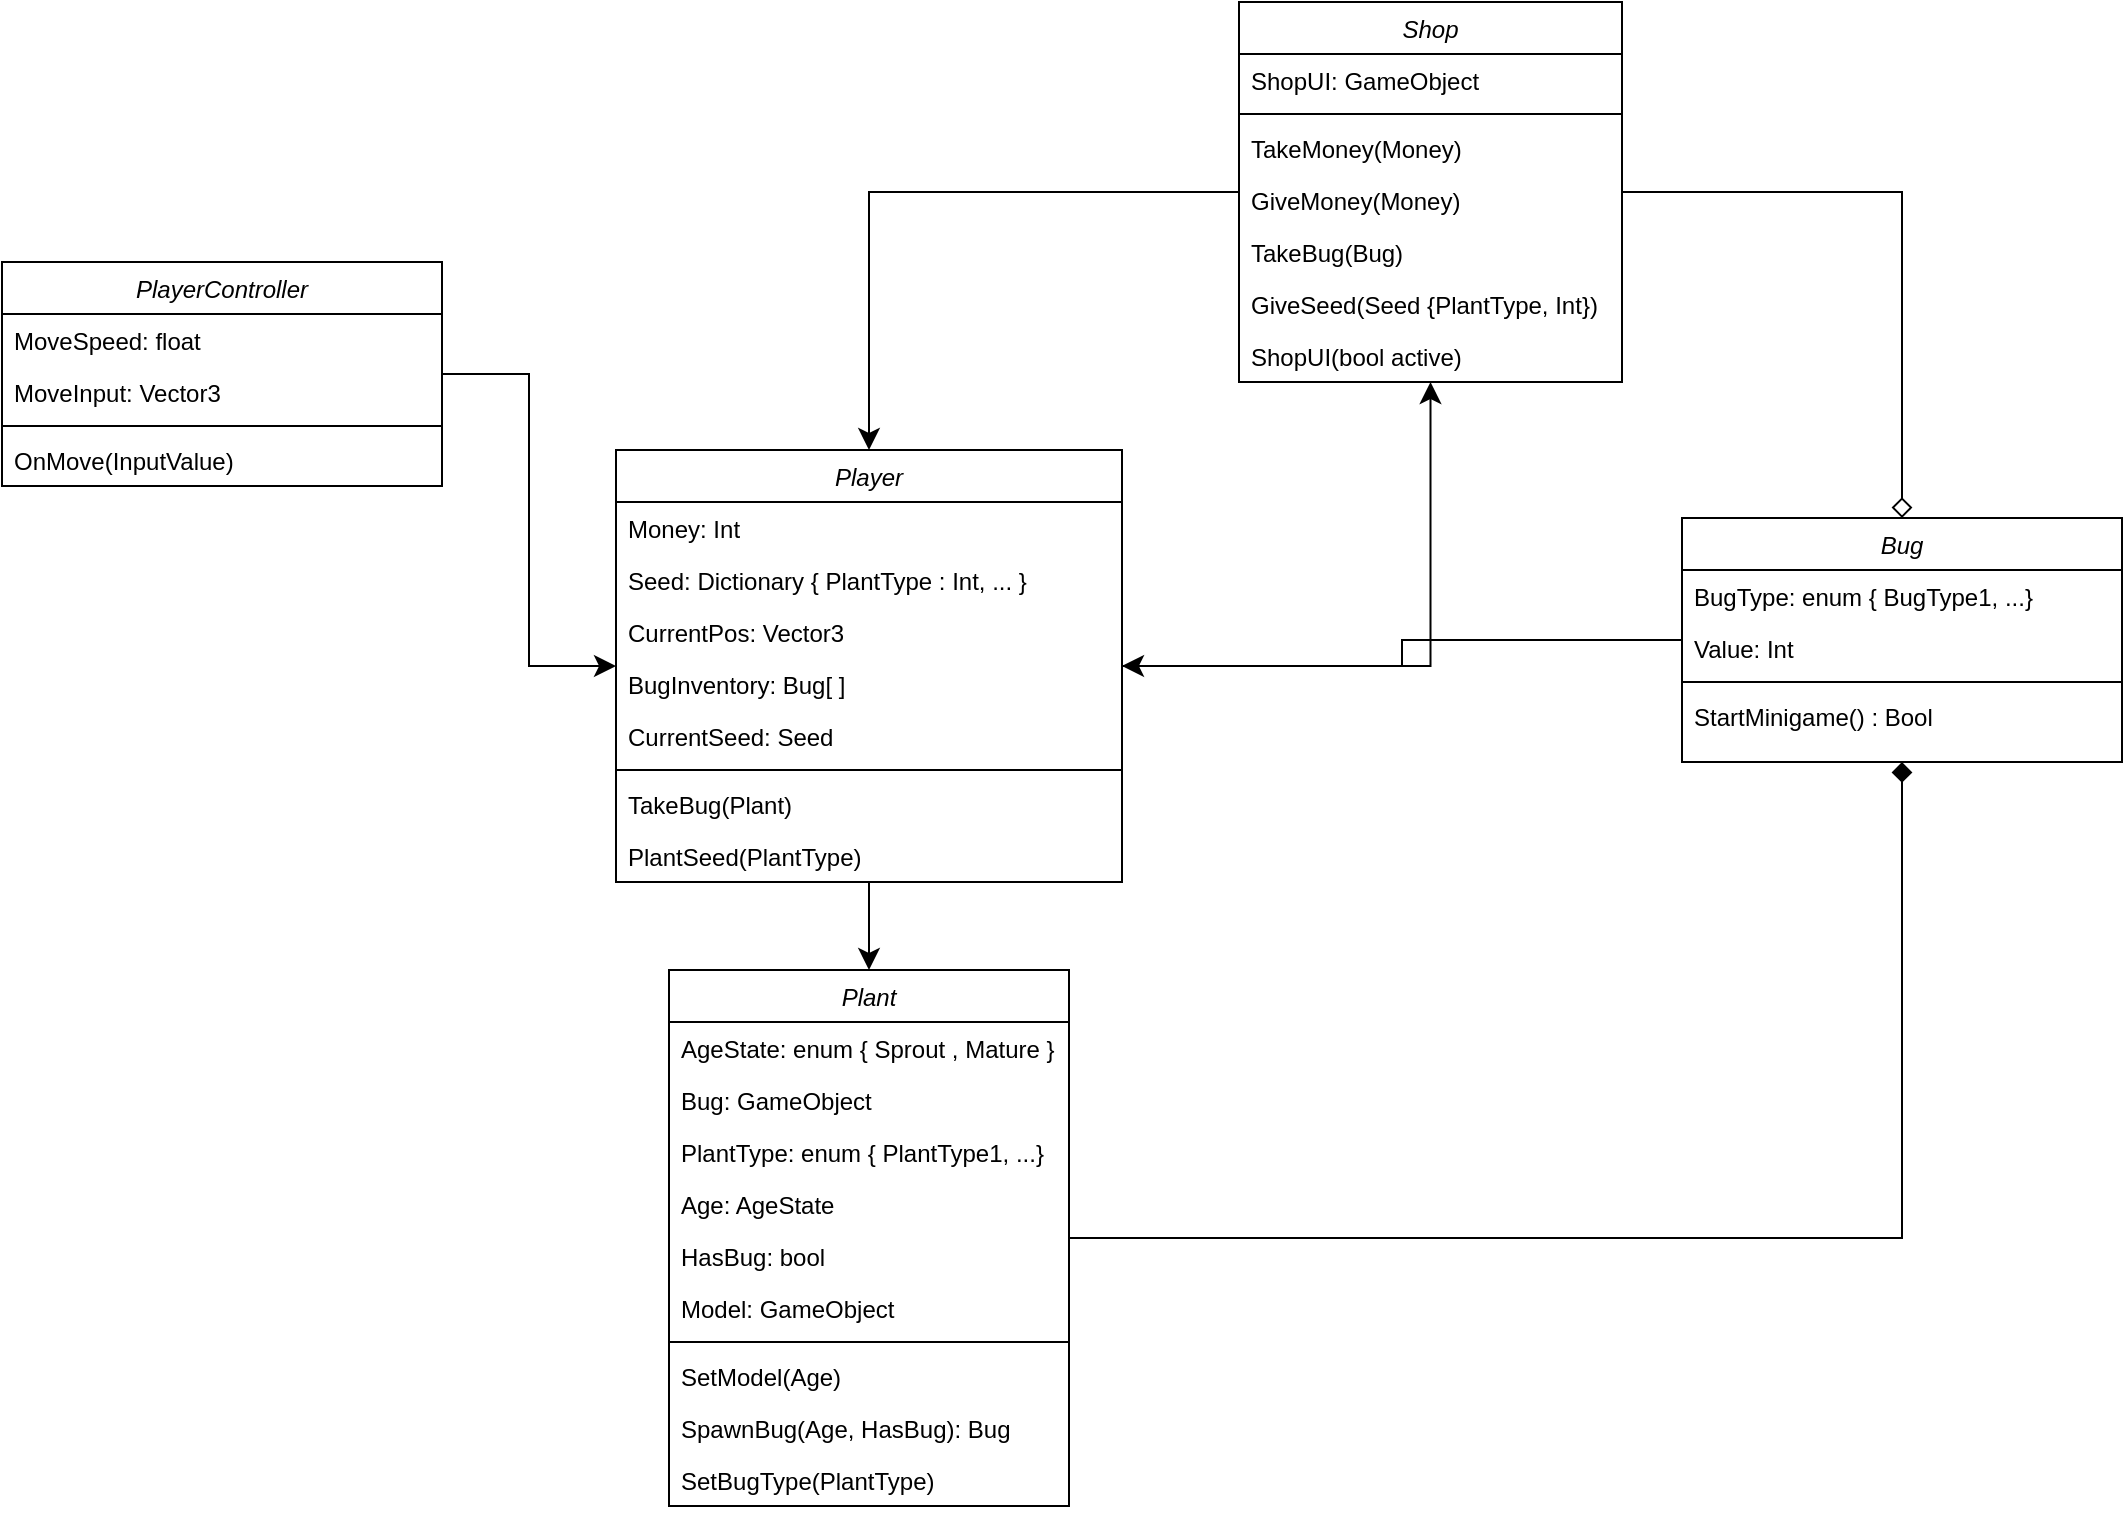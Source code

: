 <mxfile version="26.0.9">
  <diagram id="C5RBs43oDa-KdzZeNtuy" name="Page-1">
    <mxGraphModel dx="819" dy="464" grid="1" gridSize="10" guides="1" tooltips="1" connect="1" arrows="1" fold="1" page="1" pageScale="1" pageWidth="291" pageHeight="413" math="0" shadow="0">
      <root>
        <mxCell id="WIyWlLk6GJQsqaUBKTNV-0" />
        <mxCell id="WIyWlLk6GJQsqaUBKTNV-1" parent="WIyWlLk6GJQsqaUBKTNV-0" />
        <mxCell id="hHNFFYv5F2Lp1DD_lUbn-85" style="edgeStyle=orthogonalEdgeStyle;rounded=0;orthogonalLoop=1;jettySize=auto;html=1;fontSize=12;startSize=8;endSize=8;startArrow=none;startFill=0;endArrow=diamond;endFill=1;" edge="1" parent="WIyWlLk6GJQsqaUBKTNV-1" source="zkfFHV4jXpPFQw0GAbJ--0" target="hHNFFYv5F2Lp1DD_lUbn-11">
          <mxGeometry relative="1" as="geometry" />
        </mxCell>
        <mxCell id="zkfFHV4jXpPFQw0GAbJ--0" value="Plant" style="swimlane;fontStyle=2;align=center;verticalAlign=top;childLayout=stackLayout;horizontal=1;startSize=26;horizontalStack=0;resizeParent=1;resizeLast=0;collapsible=1;marginBottom=0;rounded=0;shadow=0;strokeWidth=1;" parent="WIyWlLk6GJQsqaUBKTNV-1" vertex="1">
          <mxGeometry x="353.5" y="584" width="200" height="268" as="geometry">
            <mxRectangle x="230" y="140" width="160" height="26" as="alternateBounds" />
          </mxGeometry>
        </mxCell>
        <mxCell id="zkfFHV4jXpPFQw0GAbJ--1" value="AgeState: enum { Sprout , Mature }&#xa;&#xa;" style="text;align=left;verticalAlign=top;spacingLeft=4;spacingRight=4;overflow=hidden;rotatable=0;points=[[0,0.5],[1,0.5]];portConstraint=eastwest;" parent="zkfFHV4jXpPFQw0GAbJ--0" vertex="1">
          <mxGeometry y="26" width="200" height="26" as="geometry" />
        </mxCell>
        <mxCell id="hHNFFYv5F2Lp1DD_lUbn-9" value="Bug: GameObject" style="text;align=left;verticalAlign=top;spacingLeft=4;spacingRight=4;overflow=hidden;rotatable=0;points=[[0,0.5],[1,0.5]];portConstraint=eastwest;" vertex="1" parent="zkfFHV4jXpPFQw0GAbJ--0">
          <mxGeometry y="52" width="200" height="26" as="geometry" />
        </mxCell>
        <mxCell id="hHNFFYv5F2Lp1DD_lUbn-37" value="PlantType: enum { PlantType1, ...}" style="text;align=left;verticalAlign=top;spacingLeft=4;spacingRight=4;overflow=hidden;rotatable=0;points=[[0,0.5],[1,0.5]];portConstraint=eastwest;" vertex="1" parent="zkfFHV4jXpPFQw0GAbJ--0">
          <mxGeometry y="78" width="200" height="26" as="geometry" />
        </mxCell>
        <mxCell id="hHNFFYv5F2Lp1DD_lUbn-44" value="Age: AgeState&#xa;&#xa;" style="text;align=left;verticalAlign=top;spacingLeft=4;spacingRight=4;overflow=hidden;rotatable=0;points=[[0,0.5],[1,0.5]];portConstraint=eastwest;" vertex="1" parent="zkfFHV4jXpPFQw0GAbJ--0">
          <mxGeometry y="104" width="200" height="26" as="geometry" />
        </mxCell>
        <mxCell id="hHNFFYv5F2Lp1DD_lUbn-7" value="HasBug: bool" style="text;align=left;verticalAlign=top;spacingLeft=4;spacingRight=4;overflow=hidden;rotatable=0;points=[[0,0.5],[1,0.5]];portConstraint=eastwest;" vertex="1" parent="zkfFHV4jXpPFQw0GAbJ--0">
          <mxGeometry y="130" width="200" height="26" as="geometry" />
        </mxCell>
        <mxCell id="hHNFFYv5F2Lp1DD_lUbn-91" value="Model: GameObject" style="text;align=left;verticalAlign=top;spacingLeft=4;spacingRight=4;overflow=hidden;rotatable=0;points=[[0,0.5],[1,0.5]];portConstraint=eastwest;" vertex="1" parent="zkfFHV4jXpPFQw0GAbJ--0">
          <mxGeometry y="156" width="200" height="26" as="geometry" />
        </mxCell>
        <mxCell id="zkfFHV4jXpPFQw0GAbJ--4" value="" style="line;html=1;strokeWidth=1;align=left;verticalAlign=middle;spacingTop=-1;spacingLeft=3;spacingRight=3;rotatable=0;labelPosition=right;points=[];portConstraint=eastwest;" parent="zkfFHV4jXpPFQw0GAbJ--0" vertex="1">
          <mxGeometry y="182" width="200" height="8" as="geometry" />
        </mxCell>
        <mxCell id="hHNFFYv5F2Lp1DD_lUbn-4" value="SetModel(Age)" style="text;align=left;verticalAlign=top;spacingLeft=4;spacingRight=4;overflow=hidden;rotatable=0;points=[[0,0.5],[1,0.5]];portConstraint=eastwest;" vertex="1" parent="zkfFHV4jXpPFQw0GAbJ--0">
          <mxGeometry y="190" width="200" height="26" as="geometry" />
        </mxCell>
        <mxCell id="hHNFFYv5F2Lp1DD_lUbn-5" value="SpawnBug(Age, HasBug): Bug" style="text;align=left;verticalAlign=top;spacingLeft=4;spacingRight=4;overflow=hidden;rotatable=0;points=[[0,0.5],[1,0.5]];portConstraint=eastwest;" vertex="1" parent="zkfFHV4jXpPFQw0GAbJ--0">
          <mxGeometry y="216" width="200" height="26" as="geometry" />
        </mxCell>
        <mxCell id="hHNFFYv5F2Lp1DD_lUbn-36" value="SetBugType(PlantType)" style="text;align=left;verticalAlign=top;spacingLeft=4;spacingRight=4;overflow=hidden;rotatable=0;points=[[0,0.5],[1,0.5]];portConstraint=eastwest;" vertex="1" parent="zkfFHV4jXpPFQw0GAbJ--0">
          <mxGeometry y="242" width="200" height="26" as="geometry" />
        </mxCell>
        <mxCell id="hHNFFYv5F2Lp1DD_lUbn-90" style="edgeStyle=orthogonalEdgeStyle;rounded=0;orthogonalLoop=1;jettySize=auto;html=1;fontSize=12;startSize=8;endSize=8;" edge="1" parent="WIyWlLk6GJQsqaUBKTNV-1" source="hHNFFYv5F2Lp1DD_lUbn-11" target="hHNFFYv5F2Lp1DD_lUbn-27">
          <mxGeometry relative="1" as="geometry" />
        </mxCell>
        <mxCell id="hHNFFYv5F2Lp1DD_lUbn-11" value="Bug" style="swimlane;fontStyle=2;align=center;verticalAlign=top;childLayout=stackLayout;horizontal=1;startSize=26;horizontalStack=0;resizeParent=1;resizeLast=0;collapsible=1;marginBottom=0;rounded=0;shadow=0;strokeWidth=1;" vertex="1" parent="WIyWlLk6GJQsqaUBKTNV-1">
          <mxGeometry x="860" y="358" width="220" height="122" as="geometry">
            <mxRectangle x="230" y="140" width="160" height="26" as="alternateBounds" />
          </mxGeometry>
        </mxCell>
        <mxCell id="hHNFFYv5F2Lp1DD_lUbn-42" value="BugType: enum { BugType1, ...}" style="text;align=left;verticalAlign=top;spacingLeft=4;spacingRight=4;overflow=hidden;rotatable=0;points=[[0,0.5],[1,0.5]];portConstraint=eastwest;" vertex="1" parent="hHNFFYv5F2Lp1DD_lUbn-11">
          <mxGeometry y="26" width="220" height="26" as="geometry" />
        </mxCell>
        <mxCell id="hHNFFYv5F2Lp1DD_lUbn-12" value="Value: Int" style="text;align=left;verticalAlign=top;spacingLeft=4;spacingRight=4;overflow=hidden;rotatable=0;points=[[0,0.5],[1,0.5]];portConstraint=eastwest;" vertex="1" parent="hHNFFYv5F2Lp1DD_lUbn-11">
          <mxGeometry y="52" width="220" height="26" as="geometry" />
        </mxCell>
        <mxCell id="hHNFFYv5F2Lp1DD_lUbn-15" value="" style="line;html=1;strokeWidth=1;align=left;verticalAlign=middle;spacingTop=-1;spacingLeft=3;spacingRight=3;rotatable=0;labelPosition=right;points=[];portConstraint=eastwest;" vertex="1" parent="hHNFFYv5F2Lp1DD_lUbn-11">
          <mxGeometry y="78" width="220" height="8" as="geometry" />
        </mxCell>
        <mxCell id="hHNFFYv5F2Lp1DD_lUbn-16" value="StartMinigame() : Bool" style="text;align=left;verticalAlign=top;spacingLeft=4;spacingRight=4;overflow=hidden;rotatable=0;points=[[0,0.5],[1,0.5]];portConstraint=eastwest;" vertex="1" parent="hHNFFYv5F2Lp1DD_lUbn-11">
          <mxGeometry y="86" width="220" height="26" as="geometry" />
        </mxCell>
        <mxCell id="hHNFFYv5F2Lp1DD_lUbn-86" style="edgeStyle=orthogonalEdgeStyle;rounded=0;orthogonalLoop=1;jettySize=auto;html=1;fontSize=12;startSize=8;endSize=8;endArrow=diamond;endFill=0;" edge="1" parent="WIyWlLk6GJQsqaUBKTNV-1" source="hHNFFYv5F2Lp1DD_lUbn-19" target="hHNFFYv5F2Lp1DD_lUbn-11">
          <mxGeometry relative="1" as="geometry" />
        </mxCell>
        <mxCell id="hHNFFYv5F2Lp1DD_lUbn-87" style="edgeStyle=orthogonalEdgeStyle;rounded=0;orthogonalLoop=1;jettySize=auto;html=1;fontSize=12;startSize=8;endSize=8;" edge="1" parent="WIyWlLk6GJQsqaUBKTNV-1" source="hHNFFYv5F2Lp1DD_lUbn-19" target="hHNFFYv5F2Lp1DD_lUbn-27">
          <mxGeometry relative="1" as="geometry" />
        </mxCell>
        <mxCell id="hHNFFYv5F2Lp1DD_lUbn-19" value="Shop" style="swimlane;fontStyle=2;align=center;verticalAlign=top;childLayout=stackLayout;horizontal=1;startSize=26;horizontalStack=0;resizeParent=1;resizeLast=0;collapsible=1;marginBottom=0;rounded=0;shadow=0;strokeWidth=1;" vertex="1" parent="WIyWlLk6GJQsqaUBKTNV-1">
          <mxGeometry x="638.5" y="100" width="191.5" height="190" as="geometry">
            <mxRectangle x="230" y="140" width="160" height="26" as="alternateBounds" />
          </mxGeometry>
        </mxCell>
        <mxCell id="hHNFFYv5F2Lp1DD_lUbn-20" value="ShopUI: GameObject" style="text;align=left;verticalAlign=top;spacingLeft=4;spacingRight=4;overflow=hidden;rotatable=0;points=[[0,0.5],[1,0.5]];portConstraint=eastwest;" vertex="1" parent="hHNFFYv5F2Lp1DD_lUbn-19">
          <mxGeometry y="26" width="191.5" height="26" as="geometry" />
        </mxCell>
        <mxCell id="hHNFFYv5F2Lp1DD_lUbn-23" value="" style="line;html=1;strokeWidth=1;align=left;verticalAlign=middle;spacingTop=-1;spacingLeft=3;spacingRight=3;rotatable=0;labelPosition=right;points=[];portConstraint=eastwest;" vertex="1" parent="hHNFFYv5F2Lp1DD_lUbn-19">
          <mxGeometry y="52" width="191.5" height="8" as="geometry" />
        </mxCell>
        <mxCell id="hHNFFYv5F2Lp1DD_lUbn-25" value="TakeMoney(Money)" style="text;align=left;verticalAlign=top;spacingLeft=4;spacingRight=4;overflow=hidden;rotatable=0;points=[[0,0.5],[1,0.5]];portConstraint=eastwest;" vertex="1" parent="hHNFFYv5F2Lp1DD_lUbn-19">
          <mxGeometry y="60" width="191.5" height="26" as="geometry" />
        </mxCell>
        <mxCell id="hHNFFYv5F2Lp1DD_lUbn-32" value="GiveMoney(Money)" style="text;align=left;verticalAlign=top;spacingLeft=4;spacingRight=4;overflow=hidden;rotatable=0;points=[[0,0.5],[1,0.5]];portConstraint=eastwest;" vertex="1" parent="hHNFFYv5F2Lp1DD_lUbn-19">
          <mxGeometry y="86" width="191.5" height="26" as="geometry" />
        </mxCell>
        <mxCell id="hHNFFYv5F2Lp1DD_lUbn-33" value="TakeBug(Bug)" style="text;align=left;verticalAlign=top;spacingLeft=4;spacingRight=4;overflow=hidden;rotatable=0;points=[[0,0.5],[1,0.5]];portConstraint=eastwest;" vertex="1" parent="hHNFFYv5F2Lp1DD_lUbn-19">
          <mxGeometry y="112" width="191.5" height="26" as="geometry" />
        </mxCell>
        <mxCell id="hHNFFYv5F2Lp1DD_lUbn-34" value="GiveSeed(Seed {PlantType, Int})" style="text;align=left;verticalAlign=top;spacingLeft=4;spacingRight=4;overflow=hidden;rotatable=0;points=[[0,0.5],[1,0.5]];portConstraint=eastwest;" vertex="1" parent="hHNFFYv5F2Lp1DD_lUbn-19">
          <mxGeometry y="138" width="191.5" height="26" as="geometry" />
        </mxCell>
        <mxCell id="hHNFFYv5F2Lp1DD_lUbn-45" value="ShopUI(bool active)" style="text;align=left;verticalAlign=top;spacingLeft=4;spacingRight=4;overflow=hidden;rotatable=0;points=[[0,0.5],[1,0.5]];portConstraint=eastwest;" vertex="1" parent="hHNFFYv5F2Lp1DD_lUbn-19">
          <mxGeometry y="164" width="191.5" height="26" as="geometry" />
        </mxCell>
        <mxCell id="hHNFFYv5F2Lp1DD_lUbn-83" style="edgeStyle=orthogonalEdgeStyle;rounded=0;orthogonalLoop=1;jettySize=auto;html=1;fontSize=12;startSize=8;endSize=8;" edge="1" parent="WIyWlLk6GJQsqaUBKTNV-1" source="hHNFFYv5F2Lp1DD_lUbn-27" target="zkfFHV4jXpPFQw0GAbJ--0">
          <mxGeometry relative="1" as="geometry" />
        </mxCell>
        <mxCell id="hHNFFYv5F2Lp1DD_lUbn-84" style="edgeStyle=orthogonalEdgeStyle;rounded=0;orthogonalLoop=1;jettySize=auto;html=1;fontSize=12;startSize=8;endSize=8;" edge="1" parent="WIyWlLk6GJQsqaUBKTNV-1" source="hHNFFYv5F2Lp1DD_lUbn-27" target="hHNFFYv5F2Lp1DD_lUbn-19">
          <mxGeometry relative="1" as="geometry" />
        </mxCell>
        <mxCell id="hHNFFYv5F2Lp1DD_lUbn-27" value="Player" style="swimlane;fontStyle=2;align=center;verticalAlign=top;childLayout=stackLayout;horizontal=1;startSize=26;horizontalStack=0;resizeParent=1;resizeLast=0;collapsible=1;marginBottom=0;rounded=0;shadow=0;strokeWidth=1;" vertex="1" parent="WIyWlLk6GJQsqaUBKTNV-1">
          <mxGeometry x="327" y="324" width="253" height="216" as="geometry">
            <mxRectangle x="230" y="140" width="160" height="26" as="alternateBounds" />
          </mxGeometry>
        </mxCell>
        <mxCell id="hHNFFYv5F2Lp1DD_lUbn-28" value="Money: Int" style="text;align=left;verticalAlign=top;spacingLeft=4;spacingRight=4;overflow=hidden;rotatable=0;points=[[0,0.5],[1,0.5]];portConstraint=eastwest;" vertex="1" parent="hHNFFYv5F2Lp1DD_lUbn-27">
          <mxGeometry y="26" width="253" height="26" as="geometry" />
        </mxCell>
        <mxCell id="hHNFFYv5F2Lp1DD_lUbn-35" value="Seed: Dictionary { PlantType : Int, ... }" style="text;align=left;verticalAlign=top;spacingLeft=4;spacingRight=4;overflow=hidden;rotatable=0;points=[[0,0.5],[1,0.5]];portConstraint=eastwest;" vertex="1" parent="hHNFFYv5F2Lp1DD_lUbn-27">
          <mxGeometry y="52" width="253" height="26" as="geometry" />
        </mxCell>
        <mxCell id="hHNFFYv5F2Lp1DD_lUbn-52" value="CurrentPos: Vector3" style="text;align=left;verticalAlign=top;spacingLeft=4;spacingRight=4;overflow=hidden;rotatable=0;points=[[0,0.5],[1,0.5]];portConstraint=eastwest;" vertex="1" parent="hHNFFYv5F2Lp1DD_lUbn-27">
          <mxGeometry y="78" width="253" height="26" as="geometry" />
        </mxCell>
        <mxCell id="hHNFFYv5F2Lp1DD_lUbn-88" value="BugInventory: Bug[ ]" style="text;align=left;verticalAlign=top;spacingLeft=4;spacingRight=4;overflow=hidden;rotatable=0;points=[[0,0.5],[1,0.5]];portConstraint=eastwest;" vertex="1" parent="hHNFFYv5F2Lp1DD_lUbn-27">
          <mxGeometry y="104" width="253" height="26" as="geometry" />
        </mxCell>
        <mxCell id="hHNFFYv5F2Lp1DD_lUbn-92" value="CurrentSeed: Seed" style="text;align=left;verticalAlign=top;spacingLeft=4;spacingRight=4;overflow=hidden;rotatable=0;points=[[0,0.5],[1,0.5]];portConstraint=eastwest;" vertex="1" parent="hHNFFYv5F2Lp1DD_lUbn-27">
          <mxGeometry y="130" width="253" height="26" as="geometry" />
        </mxCell>
        <mxCell id="hHNFFYv5F2Lp1DD_lUbn-29" value="" style="line;html=1;strokeWidth=1;align=left;verticalAlign=middle;spacingTop=-1;spacingLeft=3;spacingRight=3;rotatable=0;labelPosition=right;points=[];portConstraint=eastwest;" vertex="1" parent="hHNFFYv5F2Lp1DD_lUbn-27">
          <mxGeometry y="156" width="253" height="8" as="geometry" />
        </mxCell>
        <mxCell id="hHNFFYv5F2Lp1DD_lUbn-31" value="TakeBug(Plant)" style="text;align=left;verticalAlign=top;spacingLeft=4;spacingRight=4;overflow=hidden;rotatable=0;points=[[0,0.5],[1,0.5]];portConstraint=eastwest;" vertex="1" parent="hHNFFYv5F2Lp1DD_lUbn-27">
          <mxGeometry y="164" width="253" height="26" as="geometry" />
        </mxCell>
        <mxCell id="hHNFFYv5F2Lp1DD_lUbn-43" value="PlantSeed(PlantType)" style="text;align=left;verticalAlign=top;spacingLeft=4;spacingRight=4;overflow=hidden;rotatable=0;points=[[0,0.5],[1,0.5]];portConstraint=eastwest;" vertex="1" parent="hHNFFYv5F2Lp1DD_lUbn-27">
          <mxGeometry y="190" width="253" height="26" as="geometry" />
        </mxCell>
        <mxCell id="hHNFFYv5F2Lp1DD_lUbn-82" style="edgeStyle=orthogonalEdgeStyle;rounded=0;orthogonalLoop=1;jettySize=auto;html=1;fontSize=12;startSize=8;endSize=8;" edge="1" parent="WIyWlLk6GJQsqaUBKTNV-1" source="hHNFFYv5F2Lp1DD_lUbn-46" target="hHNFFYv5F2Lp1DD_lUbn-27">
          <mxGeometry relative="1" as="geometry" />
        </mxCell>
        <mxCell id="hHNFFYv5F2Lp1DD_lUbn-46" value="PlayerController" style="swimlane;fontStyle=2;align=center;verticalAlign=top;childLayout=stackLayout;horizontal=1;startSize=26;horizontalStack=0;resizeParent=1;resizeLast=0;collapsible=1;marginBottom=0;rounded=0;shadow=0;strokeWidth=1;" vertex="1" parent="WIyWlLk6GJQsqaUBKTNV-1">
          <mxGeometry x="20" y="230" width="220" height="112" as="geometry">
            <mxRectangle x="230" y="140" width="160" height="26" as="alternateBounds" />
          </mxGeometry>
        </mxCell>
        <mxCell id="hHNFFYv5F2Lp1DD_lUbn-54" value="MoveSpeed: float" style="text;align=left;verticalAlign=top;spacingLeft=4;spacingRight=4;overflow=hidden;rotatable=0;points=[[0,0.5],[1,0.5]];portConstraint=eastwest;" vertex="1" parent="hHNFFYv5F2Lp1DD_lUbn-46">
          <mxGeometry y="26" width="220" height="26" as="geometry" />
        </mxCell>
        <mxCell id="hHNFFYv5F2Lp1DD_lUbn-55" value="MoveInput: Vector3" style="text;align=left;verticalAlign=top;spacingLeft=4;spacingRight=4;overflow=hidden;rotatable=0;points=[[0,0.5],[1,0.5]];portConstraint=eastwest;" vertex="1" parent="hHNFFYv5F2Lp1DD_lUbn-46">
          <mxGeometry y="52" width="220" height="26" as="geometry" />
        </mxCell>
        <mxCell id="hHNFFYv5F2Lp1DD_lUbn-49" value="" style="line;html=1;strokeWidth=1;align=left;verticalAlign=middle;spacingTop=-1;spacingLeft=3;spacingRight=3;rotatable=0;labelPosition=right;points=[];portConstraint=eastwest;" vertex="1" parent="hHNFFYv5F2Lp1DD_lUbn-46">
          <mxGeometry y="78" width="220" height="8" as="geometry" />
        </mxCell>
        <mxCell id="hHNFFYv5F2Lp1DD_lUbn-51" value="OnMove(InputValue)" style="text;align=left;verticalAlign=top;spacingLeft=4;spacingRight=4;overflow=hidden;rotatable=0;points=[[0,0.5],[1,0.5]];portConstraint=eastwest;" vertex="1" parent="hHNFFYv5F2Lp1DD_lUbn-46">
          <mxGeometry y="86" width="220" height="26" as="geometry" />
        </mxCell>
      </root>
    </mxGraphModel>
  </diagram>
</mxfile>
